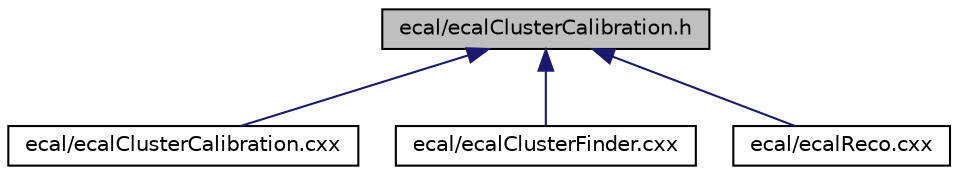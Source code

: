 digraph "ecal/ecalClusterCalibration.h"
{
 // LATEX_PDF_SIZE
  edge [fontname="Helvetica",fontsize="10",labelfontname="Helvetica",labelfontsize="10"];
  node [fontname="Helvetica",fontsize="10",shape=record];
  Node1 [label="ecal/ecalClusterCalibration.h",height=0.2,width=0.4,color="black", fillcolor="grey75", style="filled", fontcolor="black",tooltip=" "];
  Node1 -> Node2 [dir="back",color="midnightblue",fontsize="10",style="solid",fontname="Helvetica"];
  Node2 [label="ecal/ecalClusterCalibration.cxx",height=0.2,width=0.4,color="black", fillcolor="white", style="filled",URL="$ecalClusterCalibration_8cxx.html",tooltip=" "];
  Node1 -> Node3 [dir="back",color="midnightblue",fontsize="10",style="solid",fontname="Helvetica"];
  Node3 [label="ecal/ecalClusterFinder.cxx",height=0.2,width=0.4,color="black", fillcolor="white", style="filled",URL="$ecalClusterFinder_8cxx.html",tooltip=" "];
  Node1 -> Node4 [dir="back",color="midnightblue",fontsize="10",style="solid",fontname="Helvetica"];
  Node4 [label="ecal/ecalReco.cxx",height=0.2,width=0.4,color="black", fillcolor="white", style="filled",URL="$ecalReco_8cxx.html",tooltip=" "];
}
